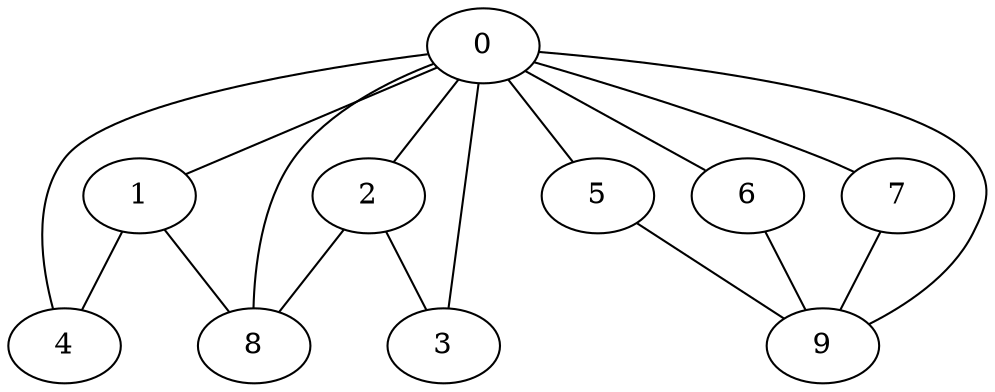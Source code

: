 
graph graphname {
    0 -- 1
0 -- 2
0 -- 3
0 -- 4
0 -- 5
0 -- 6
0 -- 7
0 -- 8
0 -- 9
1 -- 4
1 -- 8
2 -- 8
2 -- 3
5 -- 9
6 -- 9
7 -- 9

}
